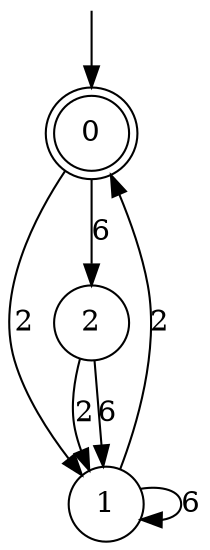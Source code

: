 digraph g {

	s0 [shape="doublecircle" label="0"];
	s1 [shape="circle" label="1"];
	s2 [shape="circle" label="2"];
	s0 -> s1 [label="2"];
	s0 -> s2 [label="6"];
	s1 -> s0 [label="2"];
	s1 -> s1 [label="6"];
	s2 -> s1 [label="2"];
	s2 -> s1 [label="6"];

__start0 [label="" shape="none" width="0" height="0"];
__start0 -> s0;

}
